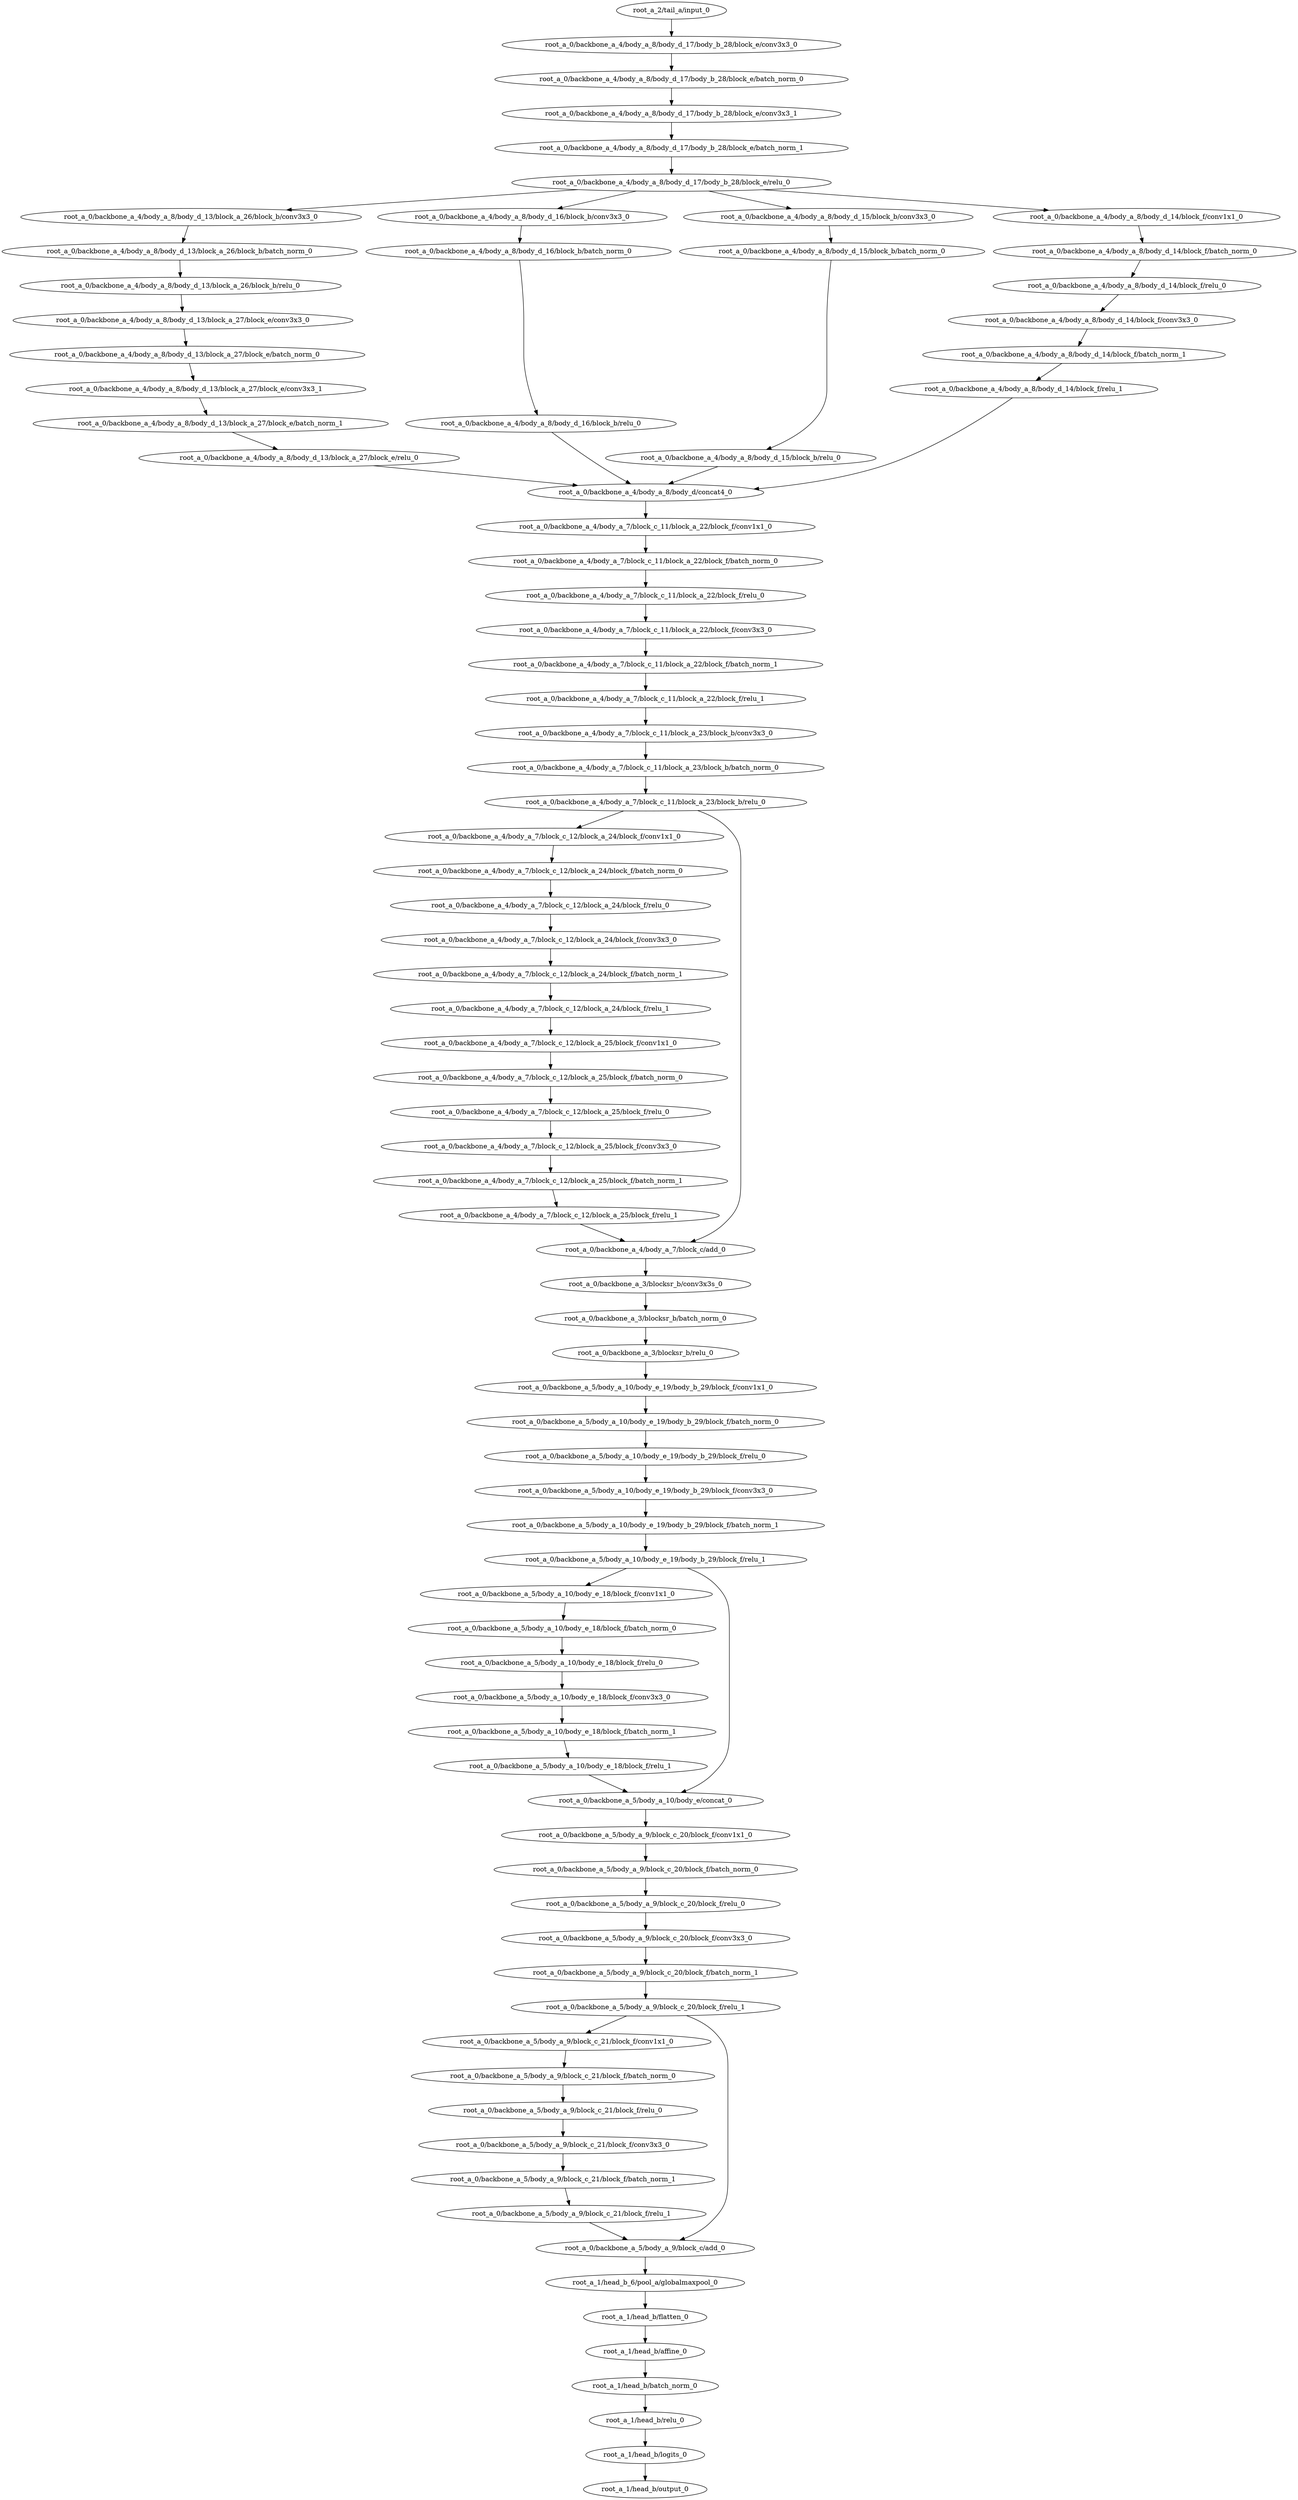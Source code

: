 digraph root_a {
	"root_a_2/tail_a/input_0"
	"root_a_0/backbone_a_4/body_a_8/body_d_17/body_b_28/block_e/conv3x3_0"
	"root_a_0/backbone_a_4/body_a_8/body_d_17/body_b_28/block_e/batch_norm_0"
	"root_a_0/backbone_a_4/body_a_8/body_d_17/body_b_28/block_e/conv3x3_1"
	"root_a_0/backbone_a_4/body_a_8/body_d_17/body_b_28/block_e/batch_norm_1"
	"root_a_0/backbone_a_4/body_a_8/body_d_17/body_b_28/block_e/relu_0"
	"root_a_0/backbone_a_4/body_a_8/body_d_13/block_a_26/block_b/conv3x3_0"
	"root_a_0/backbone_a_4/body_a_8/body_d_13/block_a_26/block_b/batch_norm_0"
	"root_a_0/backbone_a_4/body_a_8/body_d_13/block_a_26/block_b/relu_0"
	"root_a_0/backbone_a_4/body_a_8/body_d_13/block_a_27/block_e/conv3x3_0"
	"root_a_0/backbone_a_4/body_a_8/body_d_13/block_a_27/block_e/batch_norm_0"
	"root_a_0/backbone_a_4/body_a_8/body_d_13/block_a_27/block_e/conv3x3_1"
	"root_a_0/backbone_a_4/body_a_8/body_d_13/block_a_27/block_e/batch_norm_1"
	"root_a_0/backbone_a_4/body_a_8/body_d_13/block_a_27/block_e/relu_0"
	"root_a_0/backbone_a_4/body_a_8/body_d_16/block_b/conv3x3_0"
	"root_a_0/backbone_a_4/body_a_8/body_d_16/block_b/batch_norm_0"
	"root_a_0/backbone_a_4/body_a_8/body_d_16/block_b/relu_0"
	"root_a_0/backbone_a_4/body_a_8/body_d_15/block_b/conv3x3_0"
	"root_a_0/backbone_a_4/body_a_8/body_d_15/block_b/batch_norm_0"
	"root_a_0/backbone_a_4/body_a_8/body_d_15/block_b/relu_0"
	"root_a_0/backbone_a_4/body_a_8/body_d_14/block_f/conv1x1_0"
	"root_a_0/backbone_a_4/body_a_8/body_d_14/block_f/batch_norm_0"
	"root_a_0/backbone_a_4/body_a_8/body_d_14/block_f/relu_0"
	"root_a_0/backbone_a_4/body_a_8/body_d_14/block_f/conv3x3_0"
	"root_a_0/backbone_a_4/body_a_8/body_d_14/block_f/batch_norm_1"
	"root_a_0/backbone_a_4/body_a_8/body_d_14/block_f/relu_1"
	"root_a_0/backbone_a_4/body_a_8/body_d/concat4_0"
	"root_a_0/backbone_a_4/body_a_7/block_c_11/block_a_22/block_f/conv1x1_0"
	"root_a_0/backbone_a_4/body_a_7/block_c_11/block_a_22/block_f/batch_norm_0"
	"root_a_0/backbone_a_4/body_a_7/block_c_11/block_a_22/block_f/relu_0"
	"root_a_0/backbone_a_4/body_a_7/block_c_11/block_a_22/block_f/conv3x3_0"
	"root_a_0/backbone_a_4/body_a_7/block_c_11/block_a_22/block_f/batch_norm_1"
	"root_a_0/backbone_a_4/body_a_7/block_c_11/block_a_22/block_f/relu_1"
	"root_a_0/backbone_a_4/body_a_7/block_c_11/block_a_23/block_b/conv3x3_0"
	"root_a_0/backbone_a_4/body_a_7/block_c_11/block_a_23/block_b/batch_norm_0"
	"root_a_0/backbone_a_4/body_a_7/block_c_11/block_a_23/block_b/relu_0"
	"root_a_0/backbone_a_4/body_a_7/block_c_12/block_a_24/block_f/conv1x1_0"
	"root_a_0/backbone_a_4/body_a_7/block_c_12/block_a_24/block_f/batch_norm_0"
	"root_a_0/backbone_a_4/body_a_7/block_c_12/block_a_24/block_f/relu_0"
	"root_a_0/backbone_a_4/body_a_7/block_c_12/block_a_24/block_f/conv3x3_0"
	"root_a_0/backbone_a_4/body_a_7/block_c_12/block_a_24/block_f/batch_norm_1"
	"root_a_0/backbone_a_4/body_a_7/block_c_12/block_a_24/block_f/relu_1"
	"root_a_0/backbone_a_4/body_a_7/block_c_12/block_a_25/block_f/conv1x1_0"
	"root_a_0/backbone_a_4/body_a_7/block_c_12/block_a_25/block_f/batch_norm_0"
	"root_a_0/backbone_a_4/body_a_7/block_c_12/block_a_25/block_f/relu_0"
	"root_a_0/backbone_a_4/body_a_7/block_c_12/block_a_25/block_f/conv3x3_0"
	"root_a_0/backbone_a_4/body_a_7/block_c_12/block_a_25/block_f/batch_norm_1"
	"root_a_0/backbone_a_4/body_a_7/block_c_12/block_a_25/block_f/relu_1"
	"root_a_0/backbone_a_4/body_a_7/block_c/add_0"
	"root_a_0/backbone_a_3/blocksr_b/conv3x3s_0"
	"root_a_0/backbone_a_3/blocksr_b/batch_norm_0"
	"root_a_0/backbone_a_3/blocksr_b/relu_0"
	"root_a_0/backbone_a_5/body_a_10/body_e_19/body_b_29/block_f/conv1x1_0"
	"root_a_0/backbone_a_5/body_a_10/body_e_19/body_b_29/block_f/batch_norm_0"
	"root_a_0/backbone_a_5/body_a_10/body_e_19/body_b_29/block_f/relu_0"
	"root_a_0/backbone_a_5/body_a_10/body_e_19/body_b_29/block_f/conv3x3_0"
	"root_a_0/backbone_a_5/body_a_10/body_e_19/body_b_29/block_f/batch_norm_1"
	"root_a_0/backbone_a_5/body_a_10/body_e_19/body_b_29/block_f/relu_1"
	"root_a_0/backbone_a_5/body_a_10/body_e_18/block_f/conv1x1_0"
	"root_a_0/backbone_a_5/body_a_10/body_e_18/block_f/batch_norm_0"
	"root_a_0/backbone_a_5/body_a_10/body_e_18/block_f/relu_0"
	"root_a_0/backbone_a_5/body_a_10/body_e_18/block_f/conv3x3_0"
	"root_a_0/backbone_a_5/body_a_10/body_e_18/block_f/batch_norm_1"
	"root_a_0/backbone_a_5/body_a_10/body_e_18/block_f/relu_1"
	"root_a_0/backbone_a_5/body_a_10/body_e/concat_0"
	"root_a_0/backbone_a_5/body_a_9/block_c_20/block_f/conv1x1_0"
	"root_a_0/backbone_a_5/body_a_9/block_c_20/block_f/batch_norm_0"
	"root_a_0/backbone_a_5/body_a_9/block_c_20/block_f/relu_0"
	"root_a_0/backbone_a_5/body_a_9/block_c_20/block_f/conv3x3_0"
	"root_a_0/backbone_a_5/body_a_9/block_c_20/block_f/batch_norm_1"
	"root_a_0/backbone_a_5/body_a_9/block_c_20/block_f/relu_1"
	"root_a_0/backbone_a_5/body_a_9/block_c_21/block_f/conv1x1_0"
	"root_a_0/backbone_a_5/body_a_9/block_c_21/block_f/batch_norm_0"
	"root_a_0/backbone_a_5/body_a_9/block_c_21/block_f/relu_0"
	"root_a_0/backbone_a_5/body_a_9/block_c_21/block_f/conv3x3_0"
	"root_a_0/backbone_a_5/body_a_9/block_c_21/block_f/batch_norm_1"
	"root_a_0/backbone_a_5/body_a_9/block_c_21/block_f/relu_1"
	"root_a_0/backbone_a_5/body_a_9/block_c/add_0"
	"root_a_1/head_b_6/pool_a/globalmaxpool_0"
	"root_a_1/head_b/flatten_0"
	"root_a_1/head_b/affine_0"
	"root_a_1/head_b/batch_norm_0"
	"root_a_1/head_b/relu_0"
	"root_a_1/head_b/logits_0"
	"root_a_1/head_b/output_0"

	"root_a_2/tail_a/input_0" -> "root_a_0/backbone_a_4/body_a_8/body_d_17/body_b_28/block_e/conv3x3_0"
	"root_a_0/backbone_a_4/body_a_8/body_d_17/body_b_28/block_e/conv3x3_0" -> "root_a_0/backbone_a_4/body_a_8/body_d_17/body_b_28/block_e/batch_norm_0"
	"root_a_0/backbone_a_4/body_a_8/body_d_17/body_b_28/block_e/batch_norm_0" -> "root_a_0/backbone_a_4/body_a_8/body_d_17/body_b_28/block_e/conv3x3_1"
	"root_a_0/backbone_a_4/body_a_8/body_d_17/body_b_28/block_e/conv3x3_1" -> "root_a_0/backbone_a_4/body_a_8/body_d_17/body_b_28/block_e/batch_norm_1"
	"root_a_0/backbone_a_4/body_a_8/body_d_17/body_b_28/block_e/batch_norm_1" -> "root_a_0/backbone_a_4/body_a_8/body_d_17/body_b_28/block_e/relu_0"
	"root_a_0/backbone_a_4/body_a_8/body_d_17/body_b_28/block_e/relu_0" -> "root_a_0/backbone_a_4/body_a_8/body_d_13/block_a_26/block_b/conv3x3_0"
	"root_a_0/backbone_a_4/body_a_8/body_d_13/block_a_26/block_b/conv3x3_0" -> "root_a_0/backbone_a_4/body_a_8/body_d_13/block_a_26/block_b/batch_norm_0"
	"root_a_0/backbone_a_4/body_a_8/body_d_13/block_a_26/block_b/batch_norm_0" -> "root_a_0/backbone_a_4/body_a_8/body_d_13/block_a_26/block_b/relu_0"
	"root_a_0/backbone_a_4/body_a_8/body_d_13/block_a_26/block_b/relu_0" -> "root_a_0/backbone_a_4/body_a_8/body_d_13/block_a_27/block_e/conv3x3_0"
	"root_a_0/backbone_a_4/body_a_8/body_d_13/block_a_27/block_e/conv3x3_0" -> "root_a_0/backbone_a_4/body_a_8/body_d_13/block_a_27/block_e/batch_norm_0"
	"root_a_0/backbone_a_4/body_a_8/body_d_13/block_a_27/block_e/batch_norm_0" -> "root_a_0/backbone_a_4/body_a_8/body_d_13/block_a_27/block_e/conv3x3_1"
	"root_a_0/backbone_a_4/body_a_8/body_d_13/block_a_27/block_e/conv3x3_1" -> "root_a_0/backbone_a_4/body_a_8/body_d_13/block_a_27/block_e/batch_norm_1"
	"root_a_0/backbone_a_4/body_a_8/body_d_13/block_a_27/block_e/batch_norm_1" -> "root_a_0/backbone_a_4/body_a_8/body_d_13/block_a_27/block_e/relu_0"
	"root_a_0/backbone_a_4/body_a_8/body_d_17/body_b_28/block_e/relu_0" -> "root_a_0/backbone_a_4/body_a_8/body_d_16/block_b/conv3x3_0"
	"root_a_0/backbone_a_4/body_a_8/body_d_16/block_b/conv3x3_0" -> "root_a_0/backbone_a_4/body_a_8/body_d_16/block_b/batch_norm_0"
	"root_a_0/backbone_a_4/body_a_8/body_d_16/block_b/batch_norm_0" -> "root_a_0/backbone_a_4/body_a_8/body_d_16/block_b/relu_0"
	"root_a_0/backbone_a_4/body_a_8/body_d_17/body_b_28/block_e/relu_0" -> "root_a_0/backbone_a_4/body_a_8/body_d_15/block_b/conv3x3_0"
	"root_a_0/backbone_a_4/body_a_8/body_d_15/block_b/conv3x3_0" -> "root_a_0/backbone_a_4/body_a_8/body_d_15/block_b/batch_norm_0"
	"root_a_0/backbone_a_4/body_a_8/body_d_15/block_b/batch_norm_0" -> "root_a_0/backbone_a_4/body_a_8/body_d_15/block_b/relu_0"
	"root_a_0/backbone_a_4/body_a_8/body_d_17/body_b_28/block_e/relu_0" -> "root_a_0/backbone_a_4/body_a_8/body_d_14/block_f/conv1x1_0"
	"root_a_0/backbone_a_4/body_a_8/body_d_14/block_f/conv1x1_0" -> "root_a_0/backbone_a_4/body_a_8/body_d_14/block_f/batch_norm_0"
	"root_a_0/backbone_a_4/body_a_8/body_d_14/block_f/batch_norm_0" -> "root_a_0/backbone_a_4/body_a_8/body_d_14/block_f/relu_0"
	"root_a_0/backbone_a_4/body_a_8/body_d_14/block_f/relu_0" -> "root_a_0/backbone_a_4/body_a_8/body_d_14/block_f/conv3x3_0"
	"root_a_0/backbone_a_4/body_a_8/body_d_14/block_f/conv3x3_0" -> "root_a_0/backbone_a_4/body_a_8/body_d_14/block_f/batch_norm_1"
	"root_a_0/backbone_a_4/body_a_8/body_d_14/block_f/batch_norm_1" -> "root_a_0/backbone_a_4/body_a_8/body_d_14/block_f/relu_1"
	"root_a_0/backbone_a_4/body_a_8/body_d_13/block_a_27/block_e/relu_0" -> "root_a_0/backbone_a_4/body_a_8/body_d/concat4_0"
	"root_a_0/backbone_a_4/body_a_8/body_d_16/block_b/relu_0" -> "root_a_0/backbone_a_4/body_a_8/body_d/concat4_0"
	"root_a_0/backbone_a_4/body_a_8/body_d_15/block_b/relu_0" -> "root_a_0/backbone_a_4/body_a_8/body_d/concat4_0"
	"root_a_0/backbone_a_4/body_a_8/body_d_14/block_f/relu_1" -> "root_a_0/backbone_a_4/body_a_8/body_d/concat4_0"
	"root_a_0/backbone_a_4/body_a_8/body_d/concat4_0" -> "root_a_0/backbone_a_4/body_a_7/block_c_11/block_a_22/block_f/conv1x1_0"
	"root_a_0/backbone_a_4/body_a_7/block_c_11/block_a_22/block_f/conv1x1_0" -> "root_a_0/backbone_a_4/body_a_7/block_c_11/block_a_22/block_f/batch_norm_0"
	"root_a_0/backbone_a_4/body_a_7/block_c_11/block_a_22/block_f/batch_norm_0" -> "root_a_0/backbone_a_4/body_a_7/block_c_11/block_a_22/block_f/relu_0"
	"root_a_0/backbone_a_4/body_a_7/block_c_11/block_a_22/block_f/relu_0" -> "root_a_0/backbone_a_4/body_a_7/block_c_11/block_a_22/block_f/conv3x3_0"
	"root_a_0/backbone_a_4/body_a_7/block_c_11/block_a_22/block_f/conv3x3_0" -> "root_a_0/backbone_a_4/body_a_7/block_c_11/block_a_22/block_f/batch_norm_1"
	"root_a_0/backbone_a_4/body_a_7/block_c_11/block_a_22/block_f/batch_norm_1" -> "root_a_0/backbone_a_4/body_a_7/block_c_11/block_a_22/block_f/relu_1"
	"root_a_0/backbone_a_4/body_a_7/block_c_11/block_a_22/block_f/relu_1" -> "root_a_0/backbone_a_4/body_a_7/block_c_11/block_a_23/block_b/conv3x3_0"
	"root_a_0/backbone_a_4/body_a_7/block_c_11/block_a_23/block_b/conv3x3_0" -> "root_a_0/backbone_a_4/body_a_7/block_c_11/block_a_23/block_b/batch_norm_0"
	"root_a_0/backbone_a_4/body_a_7/block_c_11/block_a_23/block_b/batch_norm_0" -> "root_a_0/backbone_a_4/body_a_7/block_c_11/block_a_23/block_b/relu_0"
	"root_a_0/backbone_a_4/body_a_7/block_c_11/block_a_23/block_b/relu_0" -> "root_a_0/backbone_a_4/body_a_7/block_c_12/block_a_24/block_f/conv1x1_0"
	"root_a_0/backbone_a_4/body_a_7/block_c_12/block_a_24/block_f/conv1x1_0" -> "root_a_0/backbone_a_4/body_a_7/block_c_12/block_a_24/block_f/batch_norm_0"
	"root_a_0/backbone_a_4/body_a_7/block_c_12/block_a_24/block_f/batch_norm_0" -> "root_a_0/backbone_a_4/body_a_7/block_c_12/block_a_24/block_f/relu_0"
	"root_a_0/backbone_a_4/body_a_7/block_c_12/block_a_24/block_f/relu_0" -> "root_a_0/backbone_a_4/body_a_7/block_c_12/block_a_24/block_f/conv3x3_0"
	"root_a_0/backbone_a_4/body_a_7/block_c_12/block_a_24/block_f/conv3x3_0" -> "root_a_0/backbone_a_4/body_a_7/block_c_12/block_a_24/block_f/batch_norm_1"
	"root_a_0/backbone_a_4/body_a_7/block_c_12/block_a_24/block_f/batch_norm_1" -> "root_a_0/backbone_a_4/body_a_7/block_c_12/block_a_24/block_f/relu_1"
	"root_a_0/backbone_a_4/body_a_7/block_c_12/block_a_24/block_f/relu_1" -> "root_a_0/backbone_a_4/body_a_7/block_c_12/block_a_25/block_f/conv1x1_0"
	"root_a_0/backbone_a_4/body_a_7/block_c_12/block_a_25/block_f/conv1x1_0" -> "root_a_0/backbone_a_4/body_a_7/block_c_12/block_a_25/block_f/batch_norm_0"
	"root_a_0/backbone_a_4/body_a_7/block_c_12/block_a_25/block_f/batch_norm_0" -> "root_a_0/backbone_a_4/body_a_7/block_c_12/block_a_25/block_f/relu_0"
	"root_a_0/backbone_a_4/body_a_7/block_c_12/block_a_25/block_f/relu_0" -> "root_a_0/backbone_a_4/body_a_7/block_c_12/block_a_25/block_f/conv3x3_0"
	"root_a_0/backbone_a_4/body_a_7/block_c_12/block_a_25/block_f/conv3x3_0" -> "root_a_0/backbone_a_4/body_a_7/block_c_12/block_a_25/block_f/batch_norm_1"
	"root_a_0/backbone_a_4/body_a_7/block_c_12/block_a_25/block_f/batch_norm_1" -> "root_a_0/backbone_a_4/body_a_7/block_c_12/block_a_25/block_f/relu_1"
	"root_a_0/backbone_a_4/body_a_7/block_c_12/block_a_25/block_f/relu_1" -> "root_a_0/backbone_a_4/body_a_7/block_c/add_0"
	"root_a_0/backbone_a_4/body_a_7/block_c_11/block_a_23/block_b/relu_0" -> "root_a_0/backbone_a_4/body_a_7/block_c/add_0"
	"root_a_0/backbone_a_4/body_a_7/block_c/add_0" -> "root_a_0/backbone_a_3/blocksr_b/conv3x3s_0"
	"root_a_0/backbone_a_3/blocksr_b/conv3x3s_0" -> "root_a_0/backbone_a_3/blocksr_b/batch_norm_0"
	"root_a_0/backbone_a_3/blocksr_b/batch_norm_0" -> "root_a_0/backbone_a_3/blocksr_b/relu_0"
	"root_a_0/backbone_a_3/blocksr_b/relu_0" -> "root_a_0/backbone_a_5/body_a_10/body_e_19/body_b_29/block_f/conv1x1_0"
	"root_a_0/backbone_a_5/body_a_10/body_e_19/body_b_29/block_f/conv1x1_0" -> "root_a_0/backbone_a_5/body_a_10/body_e_19/body_b_29/block_f/batch_norm_0"
	"root_a_0/backbone_a_5/body_a_10/body_e_19/body_b_29/block_f/batch_norm_0" -> "root_a_0/backbone_a_5/body_a_10/body_e_19/body_b_29/block_f/relu_0"
	"root_a_0/backbone_a_5/body_a_10/body_e_19/body_b_29/block_f/relu_0" -> "root_a_0/backbone_a_5/body_a_10/body_e_19/body_b_29/block_f/conv3x3_0"
	"root_a_0/backbone_a_5/body_a_10/body_e_19/body_b_29/block_f/conv3x3_0" -> "root_a_0/backbone_a_5/body_a_10/body_e_19/body_b_29/block_f/batch_norm_1"
	"root_a_0/backbone_a_5/body_a_10/body_e_19/body_b_29/block_f/batch_norm_1" -> "root_a_0/backbone_a_5/body_a_10/body_e_19/body_b_29/block_f/relu_1"
	"root_a_0/backbone_a_5/body_a_10/body_e_19/body_b_29/block_f/relu_1" -> "root_a_0/backbone_a_5/body_a_10/body_e_18/block_f/conv1x1_0"
	"root_a_0/backbone_a_5/body_a_10/body_e_18/block_f/conv1x1_0" -> "root_a_0/backbone_a_5/body_a_10/body_e_18/block_f/batch_norm_0"
	"root_a_0/backbone_a_5/body_a_10/body_e_18/block_f/batch_norm_0" -> "root_a_0/backbone_a_5/body_a_10/body_e_18/block_f/relu_0"
	"root_a_0/backbone_a_5/body_a_10/body_e_18/block_f/relu_0" -> "root_a_0/backbone_a_5/body_a_10/body_e_18/block_f/conv3x3_0"
	"root_a_0/backbone_a_5/body_a_10/body_e_18/block_f/conv3x3_0" -> "root_a_0/backbone_a_5/body_a_10/body_e_18/block_f/batch_norm_1"
	"root_a_0/backbone_a_5/body_a_10/body_e_18/block_f/batch_norm_1" -> "root_a_0/backbone_a_5/body_a_10/body_e_18/block_f/relu_1"
	"root_a_0/backbone_a_5/body_a_10/body_e_18/block_f/relu_1" -> "root_a_0/backbone_a_5/body_a_10/body_e/concat_0"
	"root_a_0/backbone_a_5/body_a_10/body_e_19/body_b_29/block_f/relu_1" -> "root_a_0/backbone_a_5/body_a_10/body_e/concat_0"
	"root_a_0/backbone_a_5/body_a_10/body_e/concat_0" -> "root_a_0/backbone_a_5/body_a_9/block_c_20/block_f/conv1x1_0"
	"root_a_0/backbone_a_5/body_a_9/block_c_20/block_f/conv1x1_0" -> "root_a_0/backbone_a_5/body_a_9/block_c_20/block_f/batch_norm_0"
	"root_a_0/backbone_a_5/body_a_9/block_c_20/block_f/batch_norm_0" -> "root_a_0/backbone_a_5/body_a_9/block_c_20/block_f/relu_0"
	"root_a_0/backbone_a_5/body_a_9/block_c_20/block_f/relu_0" -> "root_a_0/backbone_a_5/body_a_9/block_c_20/block_f/conv3x3_0"
	"root_a_0/backbone_a_5/body_a_9/block_c_20/block_f/conv3x3_0" -> "root_a_0/backbone_a_5/body_a_9/block_c_20/block_f/batch_norm_1"
	"root_a_0/backbone_a_5/body_a_9/block_c_20/block_f/batch_norm_1" -> "root_a_0/backbone_a_5/body_a_9/block_c_20/block_f/relu_1"
	"root_a_0/backbone_a_5/body_a_9/block_c_20/block_f/relu_1" -> "root_a_0/backbone_a_5/body_a_9/block_c_21/block_f/conv1x1_0"
	"root_a_0/backbone_a_5/body_a_9/block_c_21/block_f/conv1x1_0" -> "root_a_0/backbone_a_5/body_a_9/block_c_21/block_f/batch_norm_0"
	"root_a_0/backbone_a_5/body_a_9/block_c_21/block_f/batch_norm_0" -> "root_a_0/backbone_a_5/body_a_9/block_c_21/block_f/relu_0"
	"root_a_0/backbone_a_5/body_a_9/block_c_21/block_f/relu_0" -> "root_a_0/backbone_a_5/body_a_9/block_c_21/block_f/conv3x3_0"
	"root_a_0/backbone_a_5/body_a_9/block_c_21/block_f/conv3x3_0" -> "root_a_0/backbone_a_5/body_a_9/block_c_21/block_f/batch_norm_1"
	"root_a_0/backbone_a_5/body_a_9/block_c_21/block_f/batch_norm_1" -> "root_a_0/backbone_a_5/body_a_9/block_c_21/block_f/relu_1"
	"root_a_0/backbone_a_5/body_a_9/block_c_20/block_f/relu_1" -> "root_a_0/backbone_a_5/body_a_9/block_c/add_0"
	"root_a_0/backbone_a_5/body_a_9/block_c_21/block_f/relu_1" -> "root_a_0/backbone_a_5/body_a_9/block_c/add_0"
	"root_a_0/backbone_a_5/body_a_9/block_c/add_0" -> "root_a_1/head_b_6/pool_a/globalmaxpool_0"
	"root_a_1/head_b_6/pool_a/globalmaxpool_0" -> "root_a_1/head_b/flatten_0"
	"root_a_1/head_b/flatten_0" -> "root_a_1/head_b/affine_0"
	"root_a_1/head_b/affine_0" -> "root_a_1/head_b/batch_norm_0"
	"root_a_1/head_b/batch_norm_0" -> "root_a_1/head_b/relu_0"
	"root_a_1/head_b/relu_0" -> "root_a_1/head_b/logits_0"
	"root_a_1/head_b/logits_0" -> "root_a_1/head_b/output_0"

}